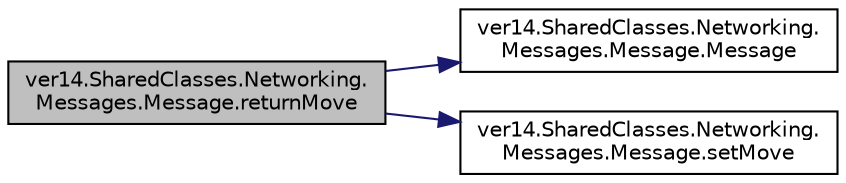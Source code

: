 digraph "ver14.SharedClasses.Networking.Messages.Message.returnMove"
{
 // LATEX_PDF_SIZE
  edge [fontname="Helvetica",fontsize="10",labelfontname="Helvetica",labelfontsize="10"];
  node [fontname="Helvetica",fontsize="10",shape=record];
  rankdir="LR";
  Node1 [label="ver14.SharedClasses.Networking.\lMessages.Message.returnMove",height=0.2,width=0.4,color="black", fillcolor="grey75", style="filled", fontcolor="black",tooltip=" "];
  Node1 -> Node2 [color="midnightblue",fontsize="10",style="solid"];
  Node2 [label="ver14.SharedClasses.Networking.\lMessages.Message.Message",height=0.2,width=0.4,color="black", fillcolor="white", style="filled",URL="$classver14_1_1_shared_classes_1_1_networking_1_1_messages_1_1_message.html#a8046410546d4d70614b22fac7f31dc36",tooltip=" "];
  Node1 -> Node3 [color="midnightblue",fontsize="10",style="solid"];
  Node3 [label="ver14.SharedClasses.Networking.\lMessages.Message.setMove",height=0.2,width=0.4,color="black", fillcolor="white", style="filled",URL="$classver14_1_1_shared_classes_1_1_networking_1_1_messages_1_1_message.html#aa3982a8db080b4461fcac99afd7035b8",tooltip=" "];
}
